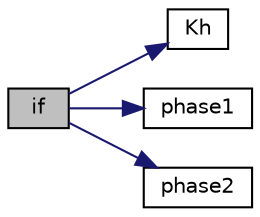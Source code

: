 digraph "if"
{
  bgcolor="transparent";
  edge [fontname="Helvetica",fontsize="10",labelfontname="Helvetica",labelfontsize="10"];
  node [fontname="Helvetica",fontsize="10",shape=record];
  rankdir="LR";
  Node0 [label="if",height=0.2,width=0.4,color="black", fillcolor="grey75", style="filled", fontcolor="black"];
  Node0 -> Node1 [color="midnightblue",fontsize="10",style="solid",fontname="Helvetica"];
  Node1 [label="Kh",height=0.2,width=0.4,color="black",URL="$a01697.html#ab9414c19900a3bc38eb9f3ca1f5b10c3"];
  Node0 -> Node2 [color="midnightblue",fontsize="10",style="solid",fontname="Helvetica"];
  Node2 [label="phase1",height=0.2,width=0.4,color="black",URL="$a03378.html#a32e2d983b3ddd85ca4b7cd24dce59ce3"];
  Node0 -> Node3 [color="midnightblue",fontsize="10",style="solid",fontname="Helvetica"];
  Node3 [label="phase2",height=0.2,width=0.4,color="black",URL="$a03378.html#a9c61d7fb438f8faa87738283bae8e124"];
}
